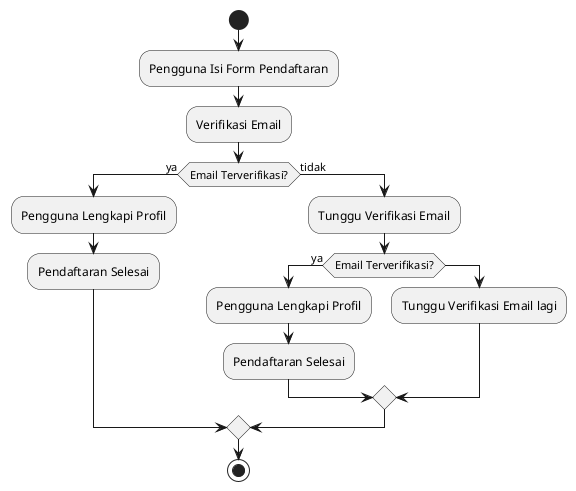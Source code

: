 @startuml flowchart
start
:Pengguna Isi Form Pendaftaran;
:Verifikasi Email;
if (Email Terverifikasi?) then (ya)
  :Pengguna Lengkapi Profil;
  :Pendaftaran Selesai;
else (tidak)
  :Tunggu Verifikasi Email;
  if (Email Terverifikasi?) then (ya)
    :Pengguna Lengkapi Profil;
    :Pendaftaran Selesai;
  else
    :Tunggu Verifikasi Email lagi;
  endif
endif
stop
@enduml
